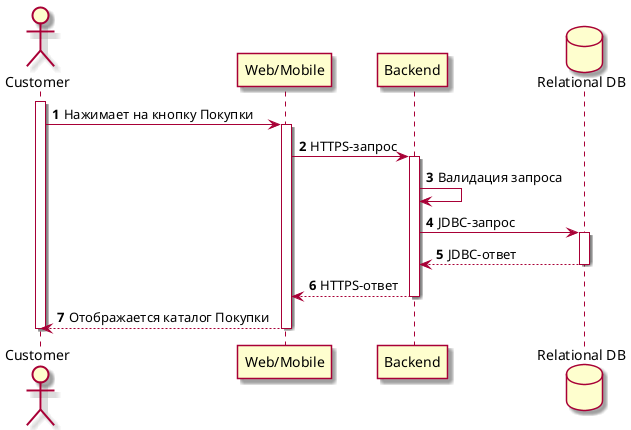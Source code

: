 @startuml

skin rose

autonumber

actor Customer
participant "Web/Mobile" as Frontend
participant Backend
database "Relational DB" as Database

activate Customer
Customer -> Frontend: Нажимает на кнопку Покупки

activate Frontend
Frontend -> Backend: HTTPS-запрос

activate Backend
Backend -> Backend: Валидация запроса
Backend -> Database: JDBC-запрос

activate Database
Database --> Backend: JDBC-ответ
deactivate Database

Backend --> Frontend: HTTPS-ответ
deactivate Backend

Frontend --> Customer: Отображается каталог Покупки
deactivate Frontend

deactivate Customer

@enduml
